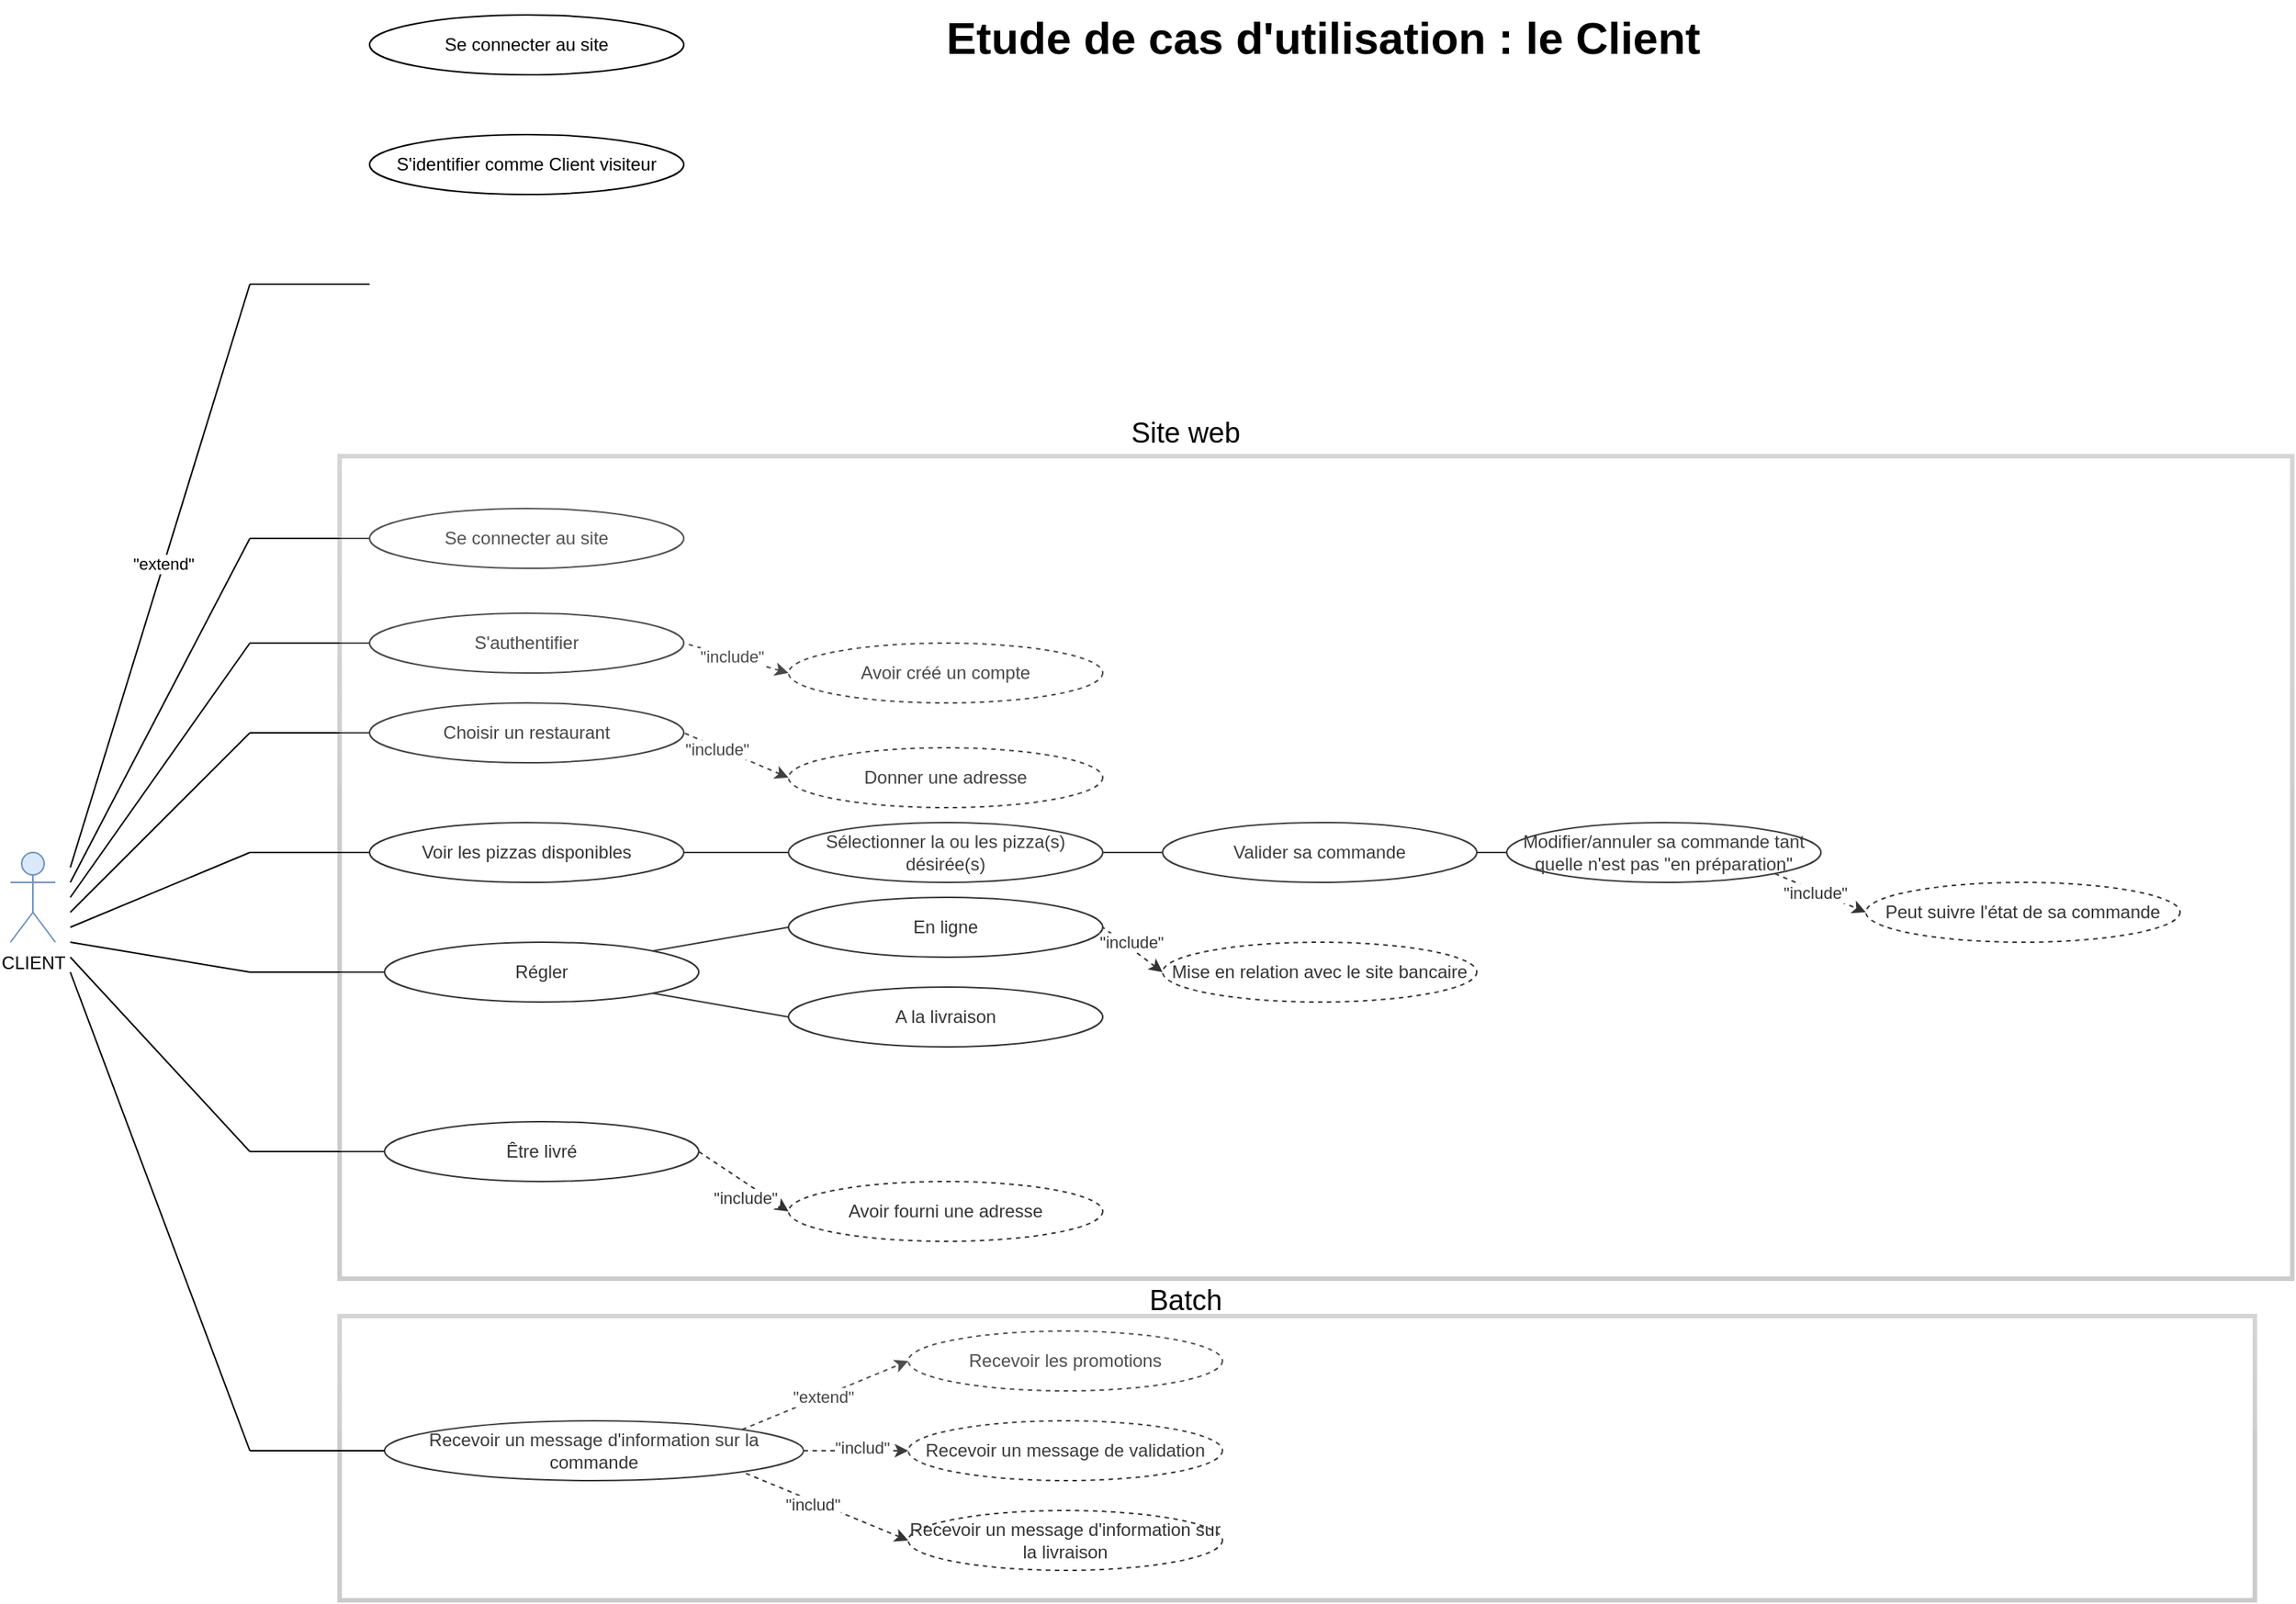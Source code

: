 <mxfile version="13.0.1" type="github">
  <diagram id="K9GapVBDPHIvFuJplNbO" name="Page-1">
    <mxGraphModel dx="946" dy="1691" grid="1" gridSize="10" guides="1" tooltips="1" connect="1" arrows="1" fold="1" page="1" pageScale="1" pageWidth="827" pageHeight="1169" math="0" shadow="0">
      <root>
        <mxCell id="0" />
        <mxCell id="1" parent="0" />
        <mxCell id="MGfbBTOL-nACpGUUXOaL-1" value="CLIENT" style="shape=umlActor;verticalLabelPosition=bottom;labelBackgroundColor=#ffffff;verticalAlign=top;html=1;outlineConnect=0;fillColor=#dae8fc;strokeColor=#6c8ebf;" parent="1" vertex="1">
          <mxGeometry x="40" y="300" width="30" height="60" as="geometry" />
        </mxCell>
        <mxCell id="MGfbBTOL-nACpGUUXOaL-4" value="" style="endArrow=none;html=1;endFill=0;" parent="1" edge="1">
          <mxGeometry width="50" height="50" relative="1" as="geometry">
            <mxPoint x="80" y="320" as="sourcePoint" />
            <mxPoint x="200" y="90" as="targetPoint" />
          </mxGeometry>
        </mxCell>
        <mxCell id="MGfbBTOL-nACpGUUXOaL-7" value="" style="endArrow=none;html=1;endFill=0;entryX=0;entryY=0.5;entryDx=0;entryDy=0;" parent="1" target="MGfbBTOL-nACpGUUXOaL-9" edge="1">
          <mxGeometry width="50" height="50" relative="1" as="geometry">
            <mxPoint x="200" y="90" as="sourcePoint" />
            <mxPoint x="280" y="80" as="targetPoint" />
          </mxGeometry>
        </mxCell>
        <mxCell id="MGfbBTOL-nACpGUUXOaL-9" value="Se connecter au site" style="ellipse;whiteSpace=wrap;html=1;" parent="1" vertex="1">
          <mxGeometry x="280" y="70" width="210" height="40" as="geometry" />
        </mxCell>
        <mxCell id="MGfbBTOL-nACpGUUXOaL-14" value="" style="endArrow=none;dashed=1;html=1;entryX=1;entryY=0.5;entryDx=0;entryDy=0;endFill=0;startArrow=classic;startFill=1;exitX=0;exitY=0.5;exitDx=0;exitDy=0;" parent="1" source="MGfbBTOL-nACpGUUXOaL-62" target="MGfbBTOL-nACpGUUXOaL-34" edge="1">
          <mxGeometry width="50" height="50" relative="1" as="geometry">
            <mxPoint x="530" y="210" as="sourcePoint" />
            <mxPoint x="490" y="155" as="targetPoint" />
          </mxGeometry>
        </mxCell>
        <mxCell id="MGfbBTOL-nACpGUUXOaL-16" value="&quot;include&quot;" style="edgeLabel;html=1;align=center;verticalAlign=middle;resizable=0;points=[];" parent="MGfbBTOL-nACpGUUXOaL-14" vertex="1" connectable="0">
          <mxGeometry x="0.514" relative="1" as="geometry">
            <mxPoint x="14.99" y="3.74" as="offset" />
          </mxGeometry>
        </mxCell>
        <mxCell id="MGfbBTOL-nACpGUUXOaL-34" value="S&#39;authentifier" style="ellipse;whiteSpace=wrap;html=1;" parent="1" vertex="1">
          <mxGeometry x="280" y="140" width="210" height="40" as="geometry" />
        </mxCell>
        <mxCell id="MGfbBTOL-nACpGUUXOaL-38" value="" style="endArrow=none;html=1;" parent="1" edge="1">
          <mxGeometry width="50" height="50" relative="1" as="geometry">
            <mxPoint x="80" y="330" as="sourcePoint" />
            <mxPoint x="200" y="160" as="targetPoint" />
          </mxGeometry>
        </mxCell>
        <mxCell id="MGfbBTOL-nACpGUUXOaL-60" value="" style="edgeStyle=orthogonalEdgeStyle;rounded=0;orthogonalLoop=1;jettySize=auto;html=1;endArrow=none;endFill=0;" parent="1" source="MGfbBTOL-nACpGUUXOaL-40" target="MGfbBTOL-nACpGUUXOaL-59" edge="1">
          <mxGeometry relative="1" as="geometry" />
        </mxCell>
        <mxCell id="MGfbBTOL-nACpGUUXOaL-40" value="Voir les pizzas disponibles" style="ellipse;whiteSpace=wrap;html=1;" parent="1" vertex="1">
          <mxGeometry x="280" y="280" width="210" height="40" as="geometry" />
        </mxCell>
        <mxCell id="MGfbBTOL-nACpGUUXOaL-59" value="Sélectionner la ou les pizza(s) désirée(s)" style="ellipse;whiteSpace=wrap;html=1;" parent="1" vertex="1">
          <mxGeometry x="560" y="280" width="210" height="40" as="geometry" />
        </mxCell>
        <mxCell id="MGfbBTOL-nACpGUUXOaL-58" value="" style="endArrow=none;html=1;exitX=0;exitY=0.5;exitDx=0;exitDy=0;" parent="1" source="MGfbBTOL-nACpGUUXOaL-40" edge="1">
          <mxGeometry width="50" height="50" relative="1" as="geometry">
            <mxPoint x="280" y="300" as="sourcePoint" />
            <mxPoint x="200" y="300" as="targetPoint" />
          </mxGeometry>
        </mxCell>
        <mxCell id="MGfbBTOL-nACpGUUXOaL-61" value="" style="endArrow=none;html=1;exitX=1;exitY=0.5;exitDx=0;exitDy=0;entryX=0;entryY=0.5;entryDx=0;entryDy=0;" parent="1" source="MGfbBTOL-nACpGUUXOaL-59" target="MGfbBTOL-nACpGUUXOaL-72" edge="1">
          <mxGeometry width="50" height="50" relative="1" as="geometry">
            <mxPoint x="740" y="260" as="sourcePoint" />
            <mxPoint x="780" y="260" as="targetPoint" />
          </mxGeometry>
        </mxCell>
        <mxCell id="MGfbBTOL-nACpGUUXOaL-62" value="Avoir créé un compte" style="ellipse;whiteSpace=wrap;html=1;dashed=1;" parent="1" vertex="1">
          <mxGeometry x="560" y="160" width="210" height="40" as="geometry" />
        </mxCell>
        <mxCell id="MGfbBTOL-nACpGUUXOaL-65" value="Modifier/annuler sa commande tant quelle n&#39;est pas &quot;en préparation&quot;" style="ellipse;whiteSpace=wrap;html=1;" parent="1" vertex="1">
          <mxGeometry x="1040" y="280" width="210" height="40" as="geometry" />
        </mxCell>
        <mxCell id="MGfbBTOL-nACpGUUXOaL-67" value="" style="endArrow=classic;dashed=1;html=1;exitX=1;exitY=1;exitDx=0;exitDy=0;entryX=0;entryY=0.5;entryDx=0;entryDy=0;startArrow=none;startFill=0;endFill=1;" parent="1" source="MGfbBTOL-nACpGUUXOaL-65" target="MGfbBTOL-nACpGUUXOaL-68" edge="1">
          <mxGeometry width="50" height="50" relative="1" as="geometry">
            <mxPoint x="1030" y="210" as="sourcePoint" />
            <mxPoint x="1020" y="290" as="targetPoint" />
          </mxGeometry>
        </mxCell>
        <mxCell id="MGfbBTOL-nACpGUUXOaL-69" value="&quot;include&quot;&lt;br&gt;" style="edgeLabel;html=1;align=center;verticalAlign=middle;resizable=0;points=[];" parent="MGfbBTOL-nACpGUUXOaL-67" vertex="1" connectable="0">
          <mxGeometry x="-0.1" y="-1" relative="1" as="geometry">
            <mxPoint as="offset" />
          </mxGeometry>
        </mxCell>
        <mxCell id="MGfbBTOL-nACpGUUXOaL-68" value="Peut suivre l&#39;état de sa commande" style="ellipse;whiteSpace=wrap;html=1;dashed=1;" parent="1" vertex="1">
          <mxGeometry x="1280" y="320" width="210" height="40" as="geometry" />
        </mxCell>
        <mxCell id="MGfbBTOL-nACpGUUXOaL-71" value="" style="endArrow=none;html=1;exitX=0;exitY=0.5;exitDx=0;exitDy=0;" parent="1" source="MGfbBTOL-nACpGUUXOaL-74" edge="1">
          <mxGeometry width="50" height="50" relative="1" as="geometry">
            <mxPoint x="280" y="320" as="sourcePoint" />
            <mxPoint x="200" y="380" as="targetPoint" />
          </mxGeometry>
        </mxCell>
        <mxCell id="MGfbBTOL-nACpGUUXOaL-72" value="Valider sa commande" style="ellipse;whiteSpace=wrap;html=1;" parent="1" vertex="1">
          <mxGeometry x="810" y="280" width="210" height="40" as="geometry" />
        </mxCell>
        <mxCell id="MGfbBTOL-nACpGUUXOaL-74" value="Régler" style="ellipse;whiteSpace=wrap;html=1;" parent="1" vertex="1">
          <mxGeometry x="290" y="360" width="210" height="40" as="geometry" />
        </mxCell>
        <mxCell id="MGfbBTOL-nACpGUUXOaL-76" value="" style="endArrow=none;html=1;entryX=1;entryY=0.5;entryDx=0;entryDy=0;exitX=0;exitY=0.5;exitDx=0;exitDy=0;" parent="1" source="MGfbBTOL-nACpGUUXOaL-65" target="MGfbBTOL-nACpGUUXOaL-72" edge="1">
          <mxGeometry width="50" height="50" relative="1" as="geometry">
            <mxPoint x="1130" y="290" as="sourcePoint" />
            <mxPoint x="1180" y="240" as="targetPoint" />
          </mxGeometry>
        </mxCell>
        <mxCell id="MGfbBTOL-nACpGUUXOaL-77" value="En ligne" style="ellipse;whiteSpace=wrap;html=1;" parent="1" vertex="1">
          <mxGeometry x="560" y="330" width="210" height="40" as="geometry" />
        </mxCell>
        <mxCell id="MGfbBTOL-nACpGUUXOaL-79" value="" style="endArrow=none;html=1;exitX=1;exitY=0;exitDx=0;exitDy=0;entryX=0;entryY=0.5;entryDx=0;entryDy=0;" parent="1" source="MGfbBTOL-nACpGUUXOaL-74" target="MGfbBTOL-nACpGUUXOaL-77" edge="1">
          <mxGeometry width="50" height="50" relative="1" as="geometry">
            <mxPoint x="460" y="290" as="sourcePoint" />
            <mxPoint x="510" y="240" as="targetPoint" />
          </mxGeometry>
        </mxCell>
        <mxCell id="MGfbBTOL-nACpGUUXOaL-80" value="" style="endArrow=none;html=1;exitX=1;exitY=1;exitDx=0;exitDy=0;entryX=0;entryY=0.5;entryDx=0;entryDy=0;" parent="1" source="MGfbBTOL-nACpGUUXOaL-74" target="MGfbBTOL-nACpGUUXOaL-81" edge="1">
          <mxGeometry width="50" height="50" relative="1" as="geometry">
            <mxPoint x="460" y="290" as="sourcePoint" />
            <mxPoint x="530" y="390" as="targetPoint" />
          </mxGeometry>
        </mxCell>
        <mxCell id="MGfbBTOL-nACpGUUXOaL-81" value="A la livraison" style="ellipse;whiteSpace=wrap;html=1;" parent="1" vertex="1">
          <mxGeometry x="560" y="390" width="210" height="40" as="geometry" />
        </mxCell>
        <mxCell id="MGfbBTOL-nACpGUUXOaL-85" value="" style="endArrow=none;dashed=1;html=1;entryX=1;entryY=0.5;entryDx=0;entryDy=0;exitX=0;exitY=0.5;exitDx=0;exitDy=0;endFill=0;startArrow=classic;startFill=1;" parent="1" source="MGfbBTOL-nACpGUUXOaL-87" target="MGfbBTOL-nACpGUUXOaL-77" edge="1">
          <mxGeometry width="50" height="50" relative="1" as="geometry">
            <mxPoint x="790" y="330" as="sourcePoint" />
            <mxPoint x="700" y="240" as="targetPoint" />
          </mxGeometry>
        </mxCell>
        <mxCell id="MGfbBTOL-nACpGUUXOaL-86" value="&quot;include&quot;" style="edgeLabel;html=1;align=center;verticalAlign=middle;resizable=0;points=[];" parent="MGfbBTOL-nACpGUUXOaL-85" vertex="1" connectable="0">
          <mxGeometry x="-0.338" y="-1" relative="1" as="geometry">
            <mxPoint x="-8.88" y="-9.33" as="offset" />
          </mxGeometry>
        </mxCell>
        <mxCell id="MGfbBTOL-nACpGUUXOaL-87" value="Mise en relation avec le site bancaire" style="ellipse;whiteSpace=wrap;html=1;dashed=1;" parent="1" vertex="1">
          <mxGeometry x="810" y="360" width="210" height="40" as="geometry" />
        </mxCell>
        <mxCell id="MGfbBTOL-nACpGUUXOaL-90" value="" style="endArrow=none;html=1;entryX=0;entryY=0.5;entryDx=0;entryDy=0;" parent="1" target="MGfbBTOL-nACpGUUXOaL-94" edge="1">
          <mxGeometry width="50" height="50" relative="1" as="geometry">
            <mxPoint x="200" y="500" as="sourcePoint" />
            <mxPoint x="280" y="310" as="targetPoint" />
          </mxGeometry>
        </mxCell>
        <mxCell id="MGfbBTOL-nACpGUUXOaL-94" value="Être livré" style="ellipse;whiteSpace=wrap;html=1;" parent="1" vertex="1">
          <mxGeometry x="290" y="480" width="210" height="40" as="geometry" />
        </mxCell>
        <mxCell id="MGfbBTOL-nACpGUUXOaL-108" value="Avoir fourni une adresse" style="ellipse;whiteSpace=wrap;html=1;dashed=1;" parent="1" vertex="1">
          <mxGeometry x="560" y="520" width="210" height="40" as="geometry" />
        </mxCell>
        <mxCell id="MGfbBTOL-nACpGUUXOaL-97" value="" style="endArrow=none;html=1;entryX=0;entryY=0.5;entryDx=0;entryDy=0;" parent="1" target="MGfbBTOL-nACpGUUXOaL-34" edge="1">
          <mxGeometry width="50" height="50" relative="1" as="geometry">
            <mxPoint x="200" y="160" as="sourcePoint" />
            <mxPoint x="420" y="240" as="targetPoint" />
          </mxGeometry>
        </mxCell>
        <mxCell id="MGfbBTOL-nACpGUUXOaL-99" value="Choisir un restaurant" style="ellipse;whiteSpace=wrap;html=1;" parent="1" vertex="1">
          <mxGeometry x="280" y="200" width="210" height="40" as="geometry" />
        </mxCell>
        <mxCell id="MGfbBTOL-nACpGUUXOaL-110" value="Donner une adresse" style="ellipse;whiteSpace=wrap;html=1;dashed=1;" parent="1" vertex="1">
          <mxGeometry x="560" y="230" width="210" height="40" as="geometry" />
        </mxCell>
        <mxCell id="MGfbBTOL-nACpGUUXOaL-101" value="" style="endArrow=none;html=1;entryX=0;entryY=0.5;entryDx=0;entryDy=0;" parent="1" target="MGfbBTOL-nACpGUUXOaL-99" edge="1">
          <mxGeometry width="50" height="50" relative="1" as="geometry">
            <mxPoint x="200" y="220" as="sourcePoint" />
            <mxPoint x="420" y="240" as="targetPoint" />
          </mxGeometry>
        </mxCell>
        <mxCell id="MGfbBTOL-nACpGUUXOaL-102" value="" style="endArrow=none;html=1;" parent="1" edge="1">
          <mxGeometry width="50" height="50" relative="1" as="geometry">
            <mxPoint x="80" y="340" as="sourcePoint" />
            <mxPoint x="200" y="220" as="targetPoint" />
          </mxGeometry>
        </mxCell>
        <mxCell id="MGfbBTOL-nACpGUUXOaL-113" value="" style="endArrow=none;html=1;dashed=1;entryX=1;entryY=0.5;entryDx=0;entryDy=0;exitX=0;exitY=0.5;exitDx=0;exitDy=0;startArrow=classic;startFill=1;" parent="1" source="MGfbBTOL-nACpGUUXOaL-110" target="MGfbBTOL-nACpGUUXOaL-99" edge="1">
          <mxGeometry width="50" height="50" relative="1" as="geometry">
            <mxPoint x="500" y="340" as="sourcePoint" />
            <mxPoint x="550" y="290" as="targetPoint" />
          </mxGeometry>
        </mxCell>
        <mxCell id="MGfbBTOL-nACpGUUXOaL-114" value="&quot;include&quot;" style="edgeLabel;html=1;align=center;verticalAlign=middle;resizable=0;points=[];" parent="MGfbBTOL-nACpGUUXOaL-113" vertex="1" connectable="0">
          <mxGeometry x="0.379" y="2" relative="1" as="geometry">
            <mxPoint x="1" as="offset" />
          </mxGeometry>
        </mxCell>
        <mxCell id="MGfbBTOL-nACpGUUXOaL-115" value="" style="endArrow=classic;html=1;dashed=1;entryX=0;entryY=0.5;entryDx=0;entryDy=0;startArrow=none;startFill=0;endFill=1;exitX=1;exitY=0.5;exitDx=0;exitDy=0;" parent="1" source="MGfbBTOL-nACpGUUXOaL-94" target="MGfbBTOL-nACpGUUXOaL-108" edge="1">
          <mxGeometry width="50" height="50" relative="1" as="geometry">
            <mxPoint x="450" y="340" as="sourcePoint" />
            <mxPoint x="500" y="290" as="targetPoint" />
          </mxGeometry>
        </mxCell>
        <mxCell id="MGfbBTOL-nACpGUUXOaL-121" value="&quot;include&quot;&lt;br&gt;" style="edgeLabel;html=1;align=center;verticalAlign=middle;resizable=0;points=[];" parent="MGfbBTOL-nACpGUUXOaL-115" vertex="1" connectable="0">
          <mxGeometry x="0.409" y="1" relative="1" as="geometry">
            <mxPoint x="-12.45" y="3.19" as="offset" />
          </mxGeometry>
        </mxCell>
        <mxCell id="MGfbBTOL-nACpGUUXOaL-123" value="" style="endArrow=none;html=1;" parent="1" edge="1">
          <mxGeometry width="50" height="50" relative="1" as="geometry">
            <mxPoint x="80" y="350" as="sourcePoint" />
            <mxPoint x="200" y="300" as="targetPoint" />
          </mxGeometry>
        </mxCell>
        <mxCell id="MGfbBTOL-nACpGUUXOaL-124" value="" style="endArrow=none;html=1;" parent="1" edge="1">
          <mxGeometry width="50" height="50" relative="1" as="geometry">
            <mxPoint x="200" y="380" as="sourcePoint" />
            <mxPoint x="80" y="360" as="targetPoint" />
          </mxGeometry>
        </mxCell>
        <mxCell id="MGfbBTOL-nACpGUUXOaL-125" value="" style="endArrow=none;html=1;" parent="1" edge="1">
          <mxGeometry width="50" height="50" relative="1" as="geometry">
            <mxPoint x="200" y="500" as="sourcePoint" />
            <mxPoint x="80" y="370" as="targetPoint" />
          </mxGeometry>
        </mxCell>
        <mxCell id="MGfbBTOL-nACpGUUXOaL-126" value="&lt;font size=&quot;1&quot;&gt;&lt;b style=&quot;font-size: 30px&quot;&gt;Etude de cas d&#39;utilisation : le Client&lt;/b&gt;&lt;/font&gt;" style="text;html=1;strokeColor=none;fillColor=#ffffff;align=center;verticalAlign=middle;whiteSpace=wrap;rounded=0;" parent="1" vertex="1">
          <mxGeometry x="640" y="-270" width="555" height="50" as="geometry" />
        </mxCell>
        <mxCell id="MGfbBTOL-nACpGUUXOaL-130" value="&lt;font style=&quot;font-size: 19px&quot;&gt;Site web&lt;/font&gt;" style="text;html=1;align=center;verticalAlign=middle;resizable=0;points=[];autosize=1;" parent="1" vertex="1">
          <mxGeometry x="780" y="10" width="90" height="20" as="geometry" />
        </mxCell>
        <mxCell id="MGfbBTOL-nACpGUUXOaL-135" value="Recevoir un message d&#39;information sur la commande" style="ellipse;whiteSpace=wrap;html=1;" parent="1" vertex="1">
          <mxGeometry x="290" y="680" width="280" height="40" as="geometry" />
        </mxCell>
        <mxCell id="MGfbBTOL-nACpGUUXOaL-137" value="" style="endArrow=none;html=1;" parent="1" edge="1">
          <mxGeometry width="50" height="50" relative="1" as="geometry">
            <mxPoint x="80" y="380" as="sourcePoint" />
            <mxPoint x="200" y="700" as="targetPoint" />
          </mxGeometry>
        </mxCell>
        <mxCell id="MGfbBTOL-nACpGUUXOaL-139" value="" style="endArrow=classic;dashed=1;html=1;exitX=1;exitY=0;exitDx=0;exitDy=0;entryX=0;entryY=0.5;entryDx=0;entryDy=0;endFill=1;" parent="1" source="MGfbBTOL-nACpGUUXOaL-135" target="MGfbBTOL-nACpGUUXOaL-140" edge="1">
          <mxGeometry width="50" height="50" relative="1" as="geometry">
            <mxPoint x="670" y="700" as="sourcePoint" />
            <mxPoint x="660" y="620" as="targetPoint" />
          </mxGeometry>
        </mxCell>
        <mxCell id="MGfbBTOL-nACpGUUXOaL-141" value="&quot;extend&quot;" style="edgeLabel;html=1;align=center;verticalAlign=middle;resizable=0;points=[];" parent="MGfbBTOL-nACpGUUXOaL-139" vertex="1" connectable="0">
          <mxGeometry x="-0.031" relative="1" as="geometry">
            <mxPoint as="offset" />
          </mxGeometry>
        </mxCell>
        <mxCell id="MGfbBTOL-nACpGUUXOaL-140" value="Recevoir les promotions" style="ellipse;whiteSpace=wrap;html=1;dashed=1;" parent="1" vertex="1">
          <mxGeometry x="640" y="620" width="210" height="40" as="geometry" />
        </mxCell>
        <mxCell id="MGfbBTOL-nACpGUUXOaL-143" value="Recevoir un message de validation&lt;br&gt;" style="ellipse;whiteSpace=wrap;html=1;dashed=1;" parent="1" vertex="1">
          <mxGeometry x="640" y="680" width="210" height="40" as="geometry" />
        </mxCell>
        <mxCell id="MGfbBTOL-nACpGUUXOaL-144" value="" style="endArrow=classic;dashed=1;html=1;entryX=0;entryY=0.5;entryDx=0;entryDy=0;exitX=1;exitY=0.5;exitDx=0;exitDy=0;startArrow=none;startFill=0;endFill=1;" parent="1" source="MGfbBTOL-nACpGUUXOaL-135" target="MGfbBTOL-nACpGUUXOaL-143" edge="1">
          <mxGeometry width="50" height="50" relative="1" as="geometry">
            <mxPoint x="480" y="630" as="sourcePoint" />
            <mxPoint x="530" y="580" as="targetPoint" />
          </mxGeometry>
        </mxCell>
        <mxCell id="MGfbBTOL-nACpGUUXOaL-145" value="&quot;includ&quot;" style="edgeLabel;html=1;align=center;verticalAlign=middle;resizable=0;points=[];" parent="MGfbBTOL-nACpGUUXOaL-144" vertex="1" connectable="0">
          <mxGeometry x="0.107" y="2" relative="1" as="geometry">
            <mxPoint as="offset" />
          </mxGeometry>
        </mxCell>
        <mxCell id="MGfbBTOL-nACpGUUXOaL-146" value="" style="endArrow=none;dashed=1;html=1;entryX=1;entryY=1;entryDx=0;entryDy=0;endFill=0;startArrow=classic;startFill=1;exitX=0;exitY=0.5;exitDx=0;exitDy=0;" parent="1" source="MGfbBTOL-nACpGUUXOaL-147" target="MGfbBTOL-nACpGUUXOaL-135" edge="1">
          <mxGeometry width="50" height="50" relative="1" as="geometry">
            <mxPoint x="630" y="720" as="sourcePoint" />
            <mxPoint x="710" y="520" as="targetPoint" />
          </mxGeometry>
        </mxCell>
        <mxCell id="MGfbBTOL-nACpGUUXOaL-148" value="&quot;includ&quot;" style="edgeLabel;html=1;align=center;verticalAlign=middle;resizable=0;points=[];" parent="MGfbBTOL-nACpGUUXOaL-146" vertex="1" connectable="0">
          <mxGeometry x="0.138" y="2" relative="1" as="geometry">
            <mxPoint as="offset" />
          </mxGeometry>
        </mxCell>
        <mxCell id="MGfbBTOL-nACpGUUXOaL-147" value="Recevoir un message d&#39;information sur la livraison" style="ellipse;whiteSpace=wrap;html=1;dashed=1;" parent="1" vertex="1">
          <mxGeometry x="640" y="740" width="210" height="40" as="geometry" />
        </mxCell>
        <mxCell id="MGfbBTOL-nACpGUUXOaL-149" value="" style="rounded=0;whiteSpace=wrap;html=1;fillColor=#ffffff;strokeWidth=3;strokeColor=#000000;opacity=20;glass=1;perimeterSpacing=0;" parent="1" vertex="1">
          <mxGeometry x="260" y="610" width="1280" height="190" as="geometry" />
        </mxCell>
        <mxCell id="MGfbBTOL-nACpGUUXOaL-150" value="&lt;font style=&quot;font-size: 19px&quot;&gt;Batch&lt;/font&gt;" style="text;html=1;align=center;verticalAlign=middle;resizable=0;points=[];autosize=1;" parent="1" vertex="1">
          <mxGeometry x="795" y="590" width="60" height="20" as="geometry" />
        </mxCell>
        <mxCell id="MGfbBTOL-nACpGUUXOaL-151" value="" style="endArrow=none;html=1;exitX=0;exitY=0.5;exitDx=0;exitDy=0;" parent="1" source="MGfbBTOL-nACpGUUXOaL-135" edge="1">
          <mxGeometry width="50" height="50" relative="1" as="geometry">
            <mxPoint x="580" y="600" as="sourcePoint" />
            <mxPoint x="200" y="700" as="targetPoint" />
          </mxGeometry>
        </mxCell>
        <mxCell id="MGfbBTOL-nACpGUUXOaL-127" value="" style="rounded=0;whiteSpace=wrap;html=1;fillColor=#ffffff;strokeWidth=3;strokeColor=#000000;opacity=20;glass=1;perimeterSpacing=0;" parent="1" vertex="1">
          <mxGeometry x="260" y="35" width="1305" height="550" as="geometry" />
        </mxCell>
        <mxCell id="OG27PFwJGwJHBfuaEuk7-4" value="" style="endArrow=none;html=1;" edge="1" parent="1">
          <mxGeometry width="50" height="50" relative="1" as="geometry">
            <mxPoint x="80" y="310" as="sourcePoint" />
            <mxPoint x="200" y="-80" as="targetPoint" />
          </mxGeometry>
        </mxCell>
        <mxCell id="OG27PFwJGwJHBfuaEuk7-7" value="&quot;extend&quot;" style="edgeLabel;html=1;align=center;verticalAlign=middle;resizable=0;points=[];rotation=0;" vertex="1" connectable="0" parent="OG27PFwJGwJHBfuaEuk7-4">
          <mxGeometry x="0.039" y="1" relative="1" as="geometry">
            <mxPoint as="offset" />
          </mxGeometry>
        </mxCell>
        <mxCell id="OG27PFwJGwJHBfuaEuk7-5" value="" style="endArrow=none;html=1;" edge="1" parent="1">
          <mxGeometry width="50" height="50" relative="1" as="geometry">
            <mxPoint x="200" y="-80" as="sourcePoint" />
            <mxPoint x="280" y="-80" as="targetPoint" />
          </mxGeometry>
        </mxCell>
        <mxCell id="OG27PFwJGwJHBfuaEuk7-6" value="Se connecter au site" style="ellipse;whiteSpace=wrap;html=1;" vertex="1" parent="1">
          <mxGeometry x="280" y="-260" width="210" height="40" as="geometry" />
        </mxCell>
        <mxCell id="OG27PFwJGwJHBfuaEuk7-8" value="S&#39;identifier comme Client visiteur" style="ellipse;whiteSpace=wrap;html=1;" vertex="1" parent="1">
          <mxGeometry x="280" y="-180" width="210" height="40" as="geometry" />
        </mxCell>
      </root>
    </mxGraphModel>
  </diagram>
</mxfile>
